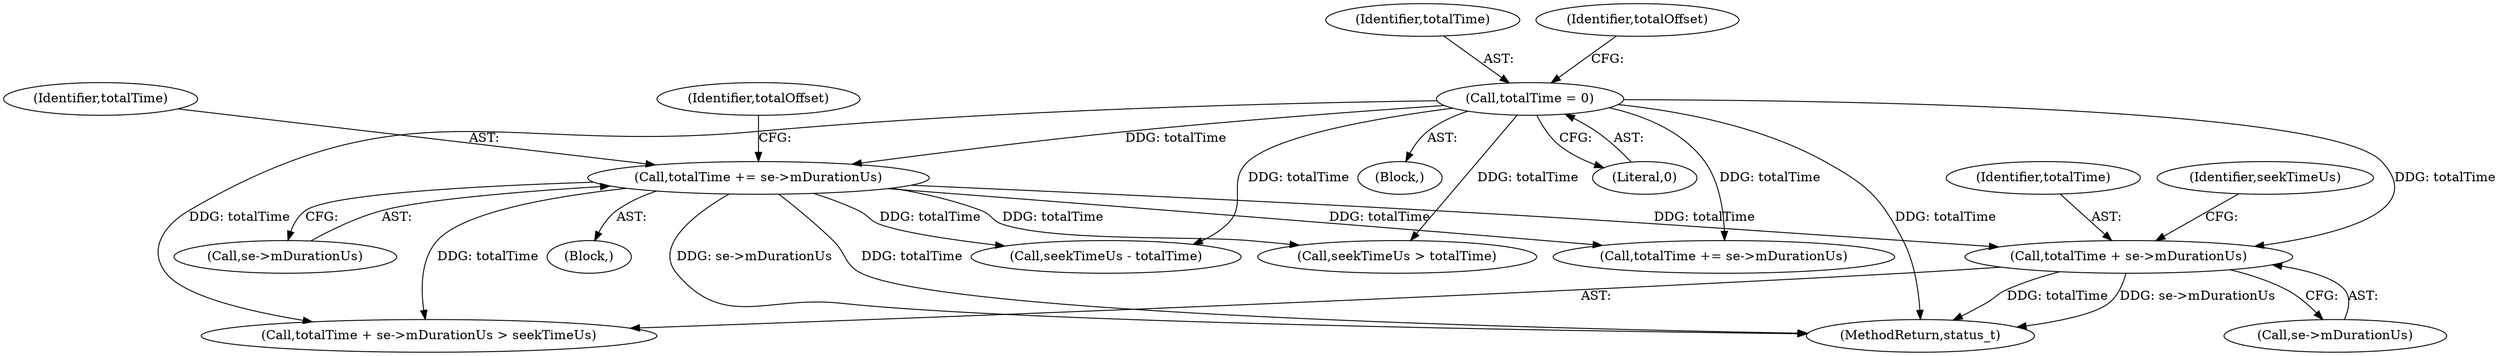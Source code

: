 digraph "0_Android_d48f0f145f8f0f4472bc0af668ac9a8bce44ba9b@pointer" {
"1000167" [label="(Call,totalTime + se->mDurationUs)"];
"1000140" [label="(Call,totalTime = 0)"];
"1000210" [label="(Call,totalTime += se->mDurationUs)"];
"1000188" [label="(Call,seekTimeUs - totalTime)"];
"1000168" [label="(Identifier,totalTime)"];
"1000211" [label="(Identifier,totalTime)"];
"1000210" [label="(Call,totalTime += se->mDurationUs)"];
"1000138" [label="(Block,)"];
"1000166" [label="(Call,totalTime + se->mDurationUs > seekTimeUs)"];
"1000167" [label="(Call,totalTime + se->mDurationUs)"];
"1000140" [label="(Call,totalTime = 0)"];
"1000180" [label="(Call,seekTimeUs > totalTime)"];
"1000142" [label="(Literal,0)"];
"1000199" [label="(Call,totalTime += se->mDurationUs)"];
"1000830" [label="(MethodReturn,status_t)"];
"1000157" [label="(Block,)"];
"1000212" [label="(Call,se->mDurationUs)"];
"1000216" [label="(Identifier,totalOffset)"];
"1000172" [label="(Identifier,seekTimeUs)"];
"1000141" [label="(Identifier,totalTime)"];
"1000145" [label="(Identifier,totalOffset)"];
"1000169" [label="(Call,se->mDurationUs)"];
"1000167" -> "1000166"  [label="AST: "];
"1000167" -> "1000169"  [label="CFG: "];
"1000168" -> "1000167"  [label="AST: "];
"1000169" -> "1000167"  [label="AST: "];
"1000172" -> "1000167"  [label="CFG: "];
"1000167" -> "1000830"  [label="DDG: totalTime"];
"1000167" -> "1000830"  [label="DDG: se->mDurationUs"];
"1000140" -> "1000167"  [label="DDG: totalTime"];
"1000210" -> "1000167"  [label="DDG: totalTime"];
"1000140" -> "1000138"  [label="AST: "];
"1000140" -> "1000142"  [label="CFG: "];
"1000141" -> "1000140"  [label="AST: "];
"1000142" -> "1000140"  [label="AST: "];
"1000145" -> "1000140"  [label="CFG: "];
"1000140" -> "1000830"  [label="DDG: totalTime"];
"1000140" -> "1000166"  [label="DDG: totalTime"];
"1000140" -> "1000180"  [label="DDG: totalTime"];
"1000140" -> "1000188"  [label="DDG: totalTime"];
"1000140" -> "1000199"  [label="DDG: totalTime"];
"1000140" -> "1000210"  [label="DDG: totalTime"];
"1000210" -> "1000157"  [label="AST: "];
"1000210" -> "1000212"  [label="CFG: "];
"1000211" -> "1000210"  [label="AST: "];
"1000212" -> "1000210"  [label="AST: "];
"1000216" -> "1000210"  [label="CFG: "];
"1000210" -> "1000830"  [label="DDG: se->mDurationUs"];
"1000210" -> "1000830"  [label="DDG: totalTime"];
"1000210" -> "1000166"  [label="DDG: totalTime"];
"1000210" -> "1000180"  [label="DDG: totalTime"];
"1000210" -> "1000188"  [label="DDG: totalTime"];
"1000210" -> "1000199"  [label="DDG: totalTime"];
}
